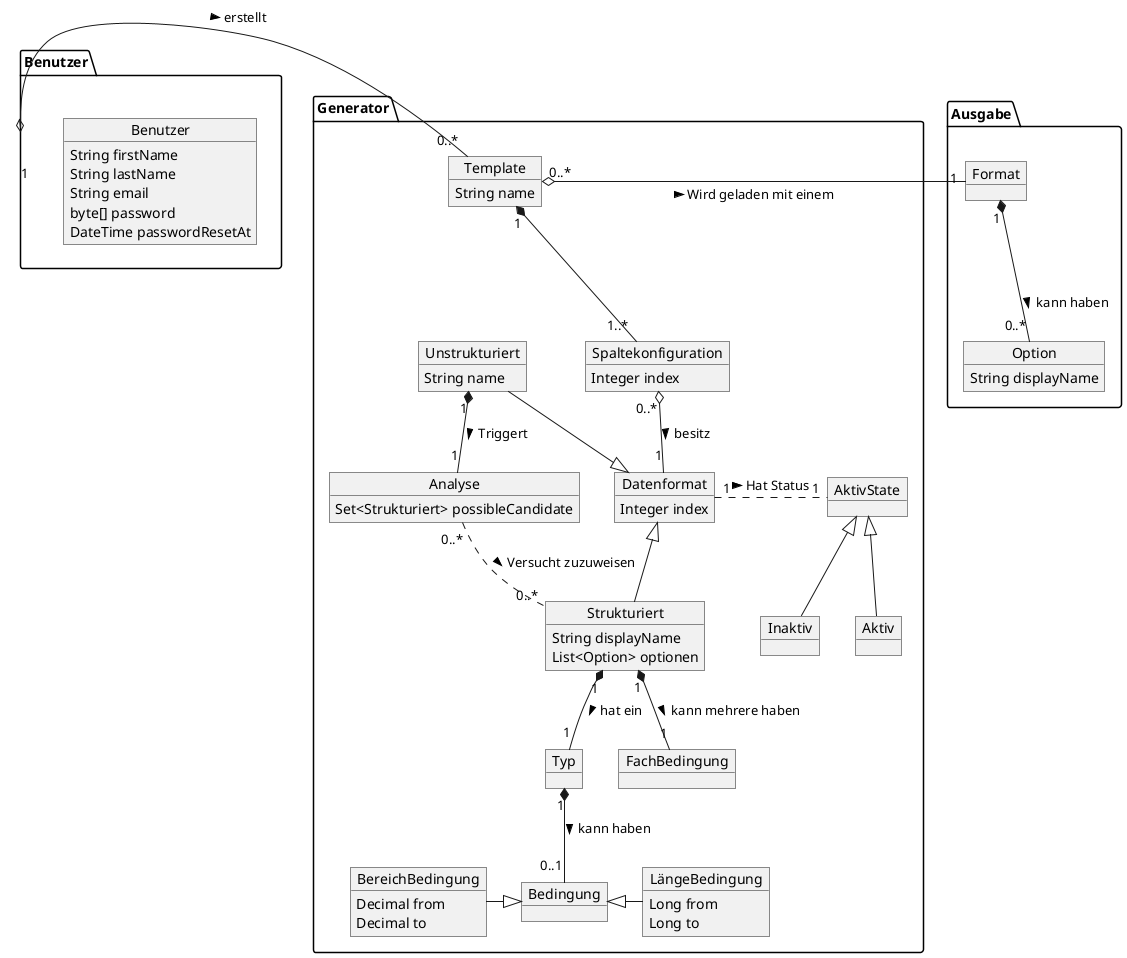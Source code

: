 @startuml


package Benutzer{
object Benutzer{
    String firstName
    String lastName
    String email
    byte[] password
    DateTime passwordResetAt
    }
}

package Generator{
object Template{
String name
}
object Spaltekonfiguration{
 Integer index
}
object Datenformat{
    Integer index
}
object Strukturiert{
    String displayName
    List<Option> optionen
}
object Unstrukturiert{
    String name
}
object AktivState
object Analyse{
    Set<Strukturiert> possibleCandidate
}
object Typ
object FachBedingung
object Bedingung
object BereichBedingung{
    Decimal from
    Decimal to
}
object LängeBedingung{
    Long from
    Long to
}
object Aktiv
object Inaktiv

}

package Ausgabe{
object Format
object Option{
    String displayName
}
}

Benutzer "1" o-right- "0..*" Template : erstellt >

Template "1" *-- "1..*" Spaltekonfiguration
Spaltekonfiguration "0..*" o-- "1" Datenformat :> besitz

Template "0..*" o-right- "1" Format : > Wird geladen mit einem
Format "1" *-down- "0..*" Option :kann haben >

Datenformat "1" .right. "1" AktivState : Hat Status >
AktivState <|-- Aktiv
AktivState <|-- Inaktiv


Datenformat <|-- Strukturiert
Datenformat <|-left- Unstrukturiert
Unstrukturiert "1" *-- "1" Analyse : > Triggert
Analyse "0..*" .. "0..*" Strukturiert : Versucht zuzuweisen >

Strukturiert "1" *-- "1" Typ : hat ein >
Strukturiert "1" *-- "1" FachBedingung : kann mehrere haben >

Typ "1" *-- "0..1" Bedingung: kann haben >
Bedingung <|-right- LängeBedingung
Bedingung <|-left- BereichBedingung

@enduml